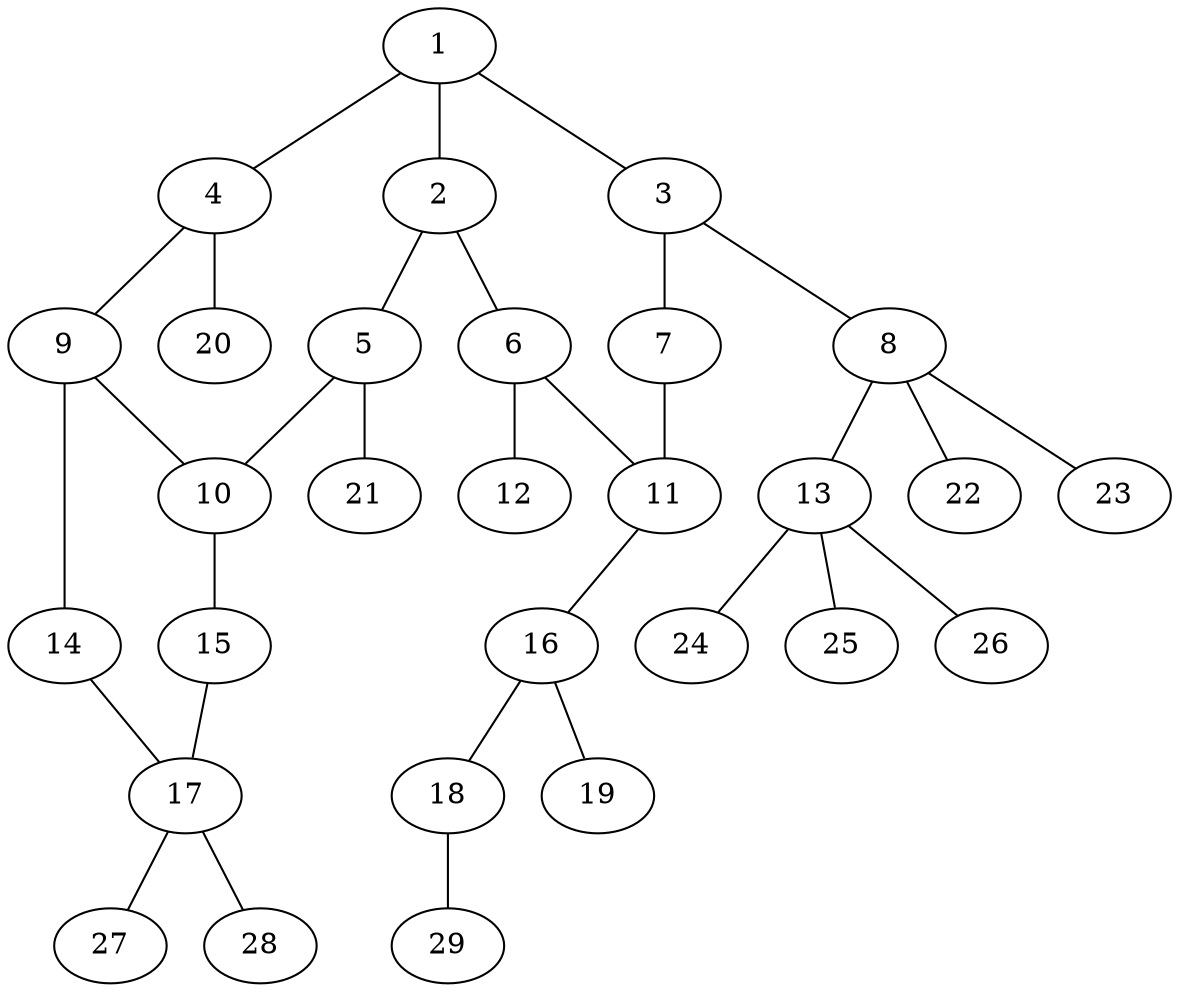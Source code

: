 graph molecule_1308 {
	1	 [chem=C];
	2	 [chem=C];
	1 -- 2	 [valence=1];
	3	 [chem=N];
	1 -- 3	 [valence=1];
	4	 [chem=C];
	1 -- 4	 [valence=2];
	5	 [chem=C];
	2 -- 5	 [valence=2];
	6	 [chem=C];
	2 -- 6	 [valence=1];
	7	 [chem=N];
	3 -- 7	 [valence=1];
	8	 [chem=C];
	3 -- 8	 [valence=1];
	9	 [chem=C];
	4 -- 9	 [valence=1];
	20	 [chem=H];
	4 -- 20	 [valence=1];
	10	 [chem=C];
	5 -- 10	 [valence=1];
	21	 [chem=H];
	5 -- 21	 [valence=1];
	11	 [chem=C];
	6 -- 11	 [valence=1];
	12	 [chem=O];
	6 -- 12	 [valence=2];
	7 -- 11	 [valence=2];
	13	 [chem=C];
	8 -- 13	 [valence=1];
	22	 [chem=H];
	8 -- 22	 [valence=1];
	23	 [chem=H];
	8 -- 23	 [valence=1];
	9 -- 10	 [valence=2];
	14	 [chem=O];
	9 -- 14	 [valence=1];
	15	 [chem=O];
	10 -- 15	 [valence=1];
	16	 [chem=C];
	11 -- 16	 [valence=1];
	24	 [chem=H];
	13 -- 24	 [valence=1];
	25	 [chem=H];
	13 -- 25	 [valence=1];
	26	 [chem=H];
	13 -- 26	 [valence=1];
	17	 [chem=C];
	14 -- 17	 [valence=1];
	15 -- 17	 [valence=1];
	18	 [chem=O];
	16 -- 18	 [valence=1];
	19	 [chem=O];
	16 -- 19	 [valence=2];
	27	 [chem=H];
	17 -- 27	 [valence=1];
	28	 [chem=H];
	17 -- 28	 [valence=1];
	29	 [chem=H];
	18 -- 29	 [valence=1];
}
